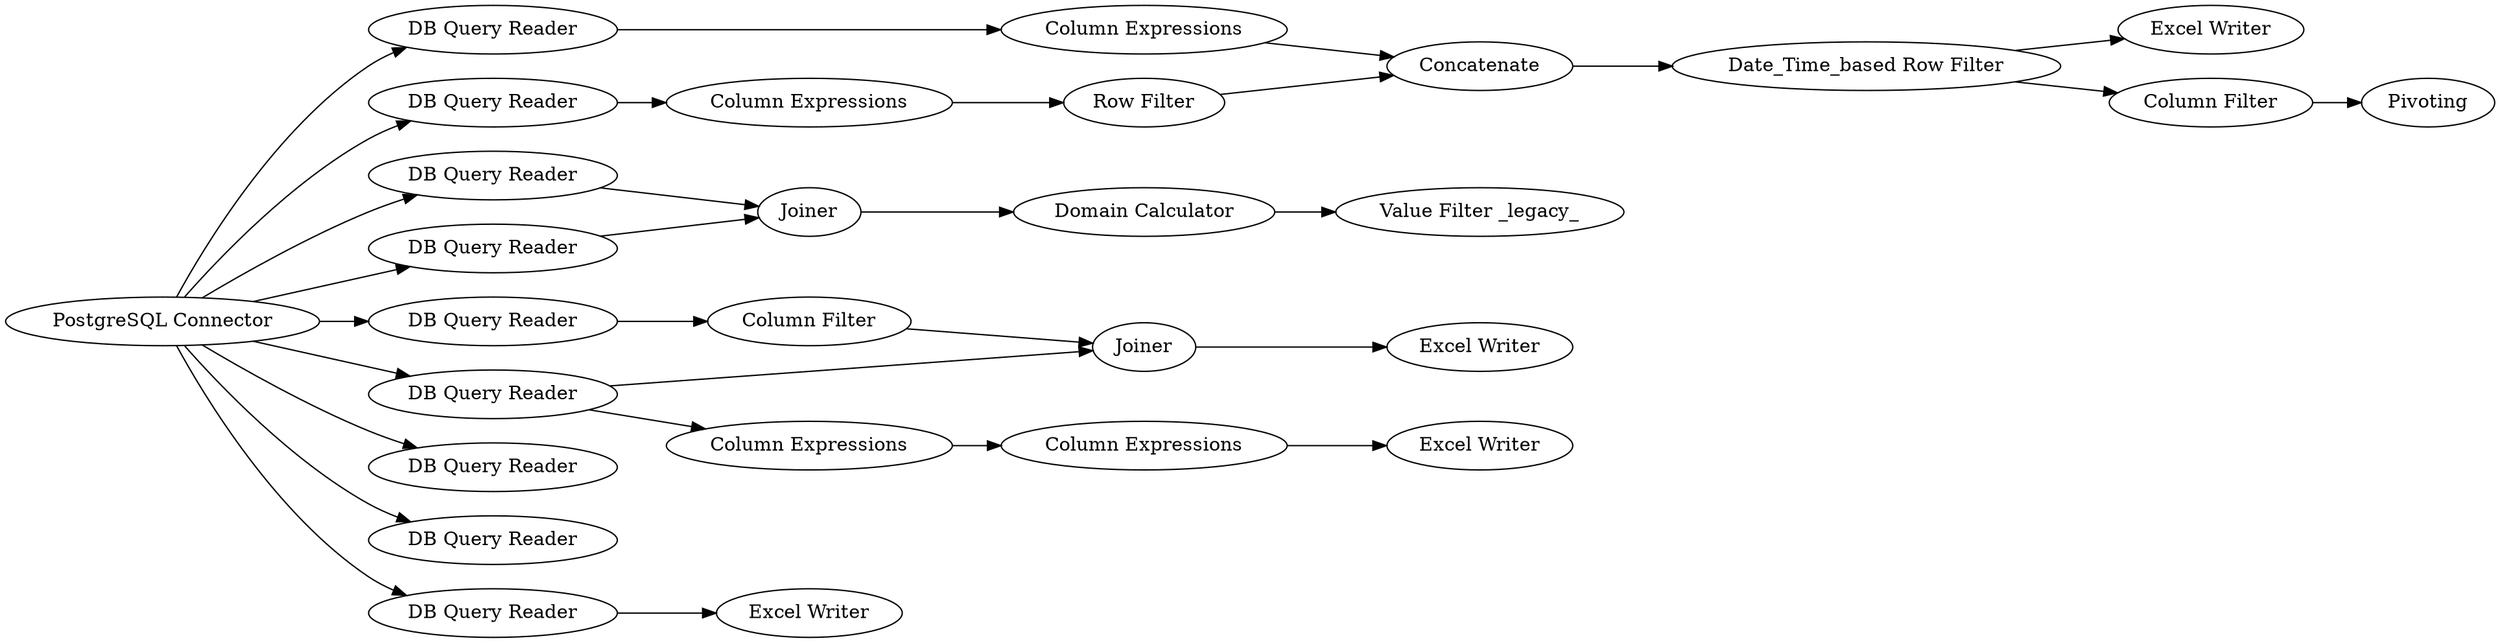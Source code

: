 digraph {
	"-6268415785614225339_21" [label="Column Expressions"]
	"-6268415785614225339_33" [label="DB Query Reader"]
	"-6268415785614225339_19" [label="DB Query Reader"]
	"-6268415785614225339_18" [label="DB Query Reader"]
	"-6268415785614225339_25" [label="Excel Writer"]
	"-6268415785614225339_26" [label="Date_Time_based Row Filter"]
	"-6268415785614225339_13" [label="PostgreSQL Connector"]
	"-6268415785614225339_22" [label="Column Expressions"]
	"-6268415785614225339_38" [label="DB Query Reader"]
	"-6268415785614225339_27" [label=Pivoting]
	"-6268415785614225339_36" [label="Value Filter _legacy_"]
	"-6268415785614225339_29" [label="Column Expressions"]
	"-6268415785614225339_39" [label="DB Query Reader"]
	"-6268415785614225339_40" [label="Column Filter"]
	"-6268415785614225339_23" [label=Concatenate]
	"-6268415785614225339_17" [label="DB Query Reader"]
	"-6268415785614225339_24" [label="Row Filter"]
	"-6268415785614225339_31" [label="Excel Writer"]
	"-6268415785614225339_28" [label="Column Filter"]
	"-6268415785614225339_42" [label="Excel Writer"]
	"-6268415785614225339_35" [label="Domain Calculator"]
	"-6268415785614225339_41" [label=Joiner]
	"-6268415785614225339_34" [label=Joiner]
	"-6268415785614225339_16" [label="DB Query Reader"]
	"-6268415785614225339_32" [label="DB Query Reader"]
	"-6268415785614225339_20" [label="DB Query Reader"]
	"-6268415785614225339_30" [label="Column Expressions"]
	"-6268415785614225339_37" [label="Excel Writer"]
	"-6268415785614225339_26" -> "-6268415785614225339_25"
	"-6268415785614225339_16" -> "-6268415785614225339_29"
	"-6268415785614225339_13" -> "-6268415785614225339_20"
	"-6268415785614225339_13" -> "-6268415785614225339_17"
	"-6268415785614225339_23" -> "-6268415785614225339_26"
	"-6268415785614225339_13" -> "-6268415785614225339_18"
	"-6268415785614225339_41" -> "-6268415785614225339_42"
	"-6268415785614225339_13" -> "-6268415785614225339_32"
	"-6268415785614225339_21" -> "-6268415785614225339_24"
	"-6268415785614225339_28" -> "-6268415785614225339_27"
	"-6268415785614225339_22" -> "-6268415785614225339_23"
	"-6268415785614225339_40" -> "-6268415785614225339_41"
	"-6268415785614225339_19" -> "-6268415785614225339_40"
	"-6268415785614225339_13" -> "-6268415785614225339_33"
	"-6268415785614225339_29" -> "-6268415785614225339_30"
	"-6268415785614225339_17" -> "-6268415785614225339_22"
	"-6268415785614225339_16" -> "-6268415785614225339_41"
	"-6268415785614225339_13" -> "-6268415785614225339_19"
	"-6268415785614225339_13" -> "-6268415785614225339_39"
	"-6268415785614225339_33" -> "-6268415785614225339_34"
	"-6268415785614225339_32" -> "-6268415785614225339_34"
	"-6268415785614225339_24" -> "-6268415785614225339_23"
	"-6268415785614225339_34" -> "-6268415785614225339_35"
	"-6268415785614225339_20" -> "-6268415785614225339_21"
	"-6268415785614225339_35" -> "-6268415785614225339_36"
	"-6268415785614225339_30" -> "-6268415785614225339_31"
	"-6268415785614225339_13" -> "-6268415785614225339_38"
	"-6268415785614225339_13" -> "-6268415785614225339_16"
	"-6268415785614225339_39" -> "-6268415785614225339_37"
	"-6268415785614225339_26" -> "-6268415785614225339_28"
	rankdir=LR
}
